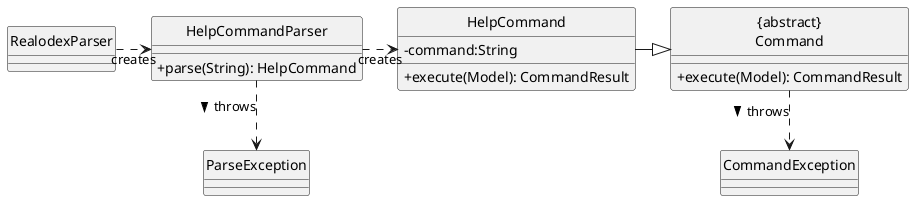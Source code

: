 @startuml
hide circle
skinparam classAttributeIconSize 0
skinparam linetype ortho

Class RealodexParser {
}
Class "{abstract}\nCommand" as Command {
  +execute(Model): CommandResult
}
Class HelpCommand {
-command:String
  +execute(Model): CommandResult
}

Class CommandException
Class ParseException

Class HelpCommandParser {
  +parse(String): HelpCommand
}

RealodexParser .right.> HelpCommandParser : creates
HelpCommand -right-|> Command
Command .down.> CommandException: throws >
HelpCommandParser .down.> ParseException: throws >
HelpCommandParser .right.> HelpCommand : creates

@enduml
